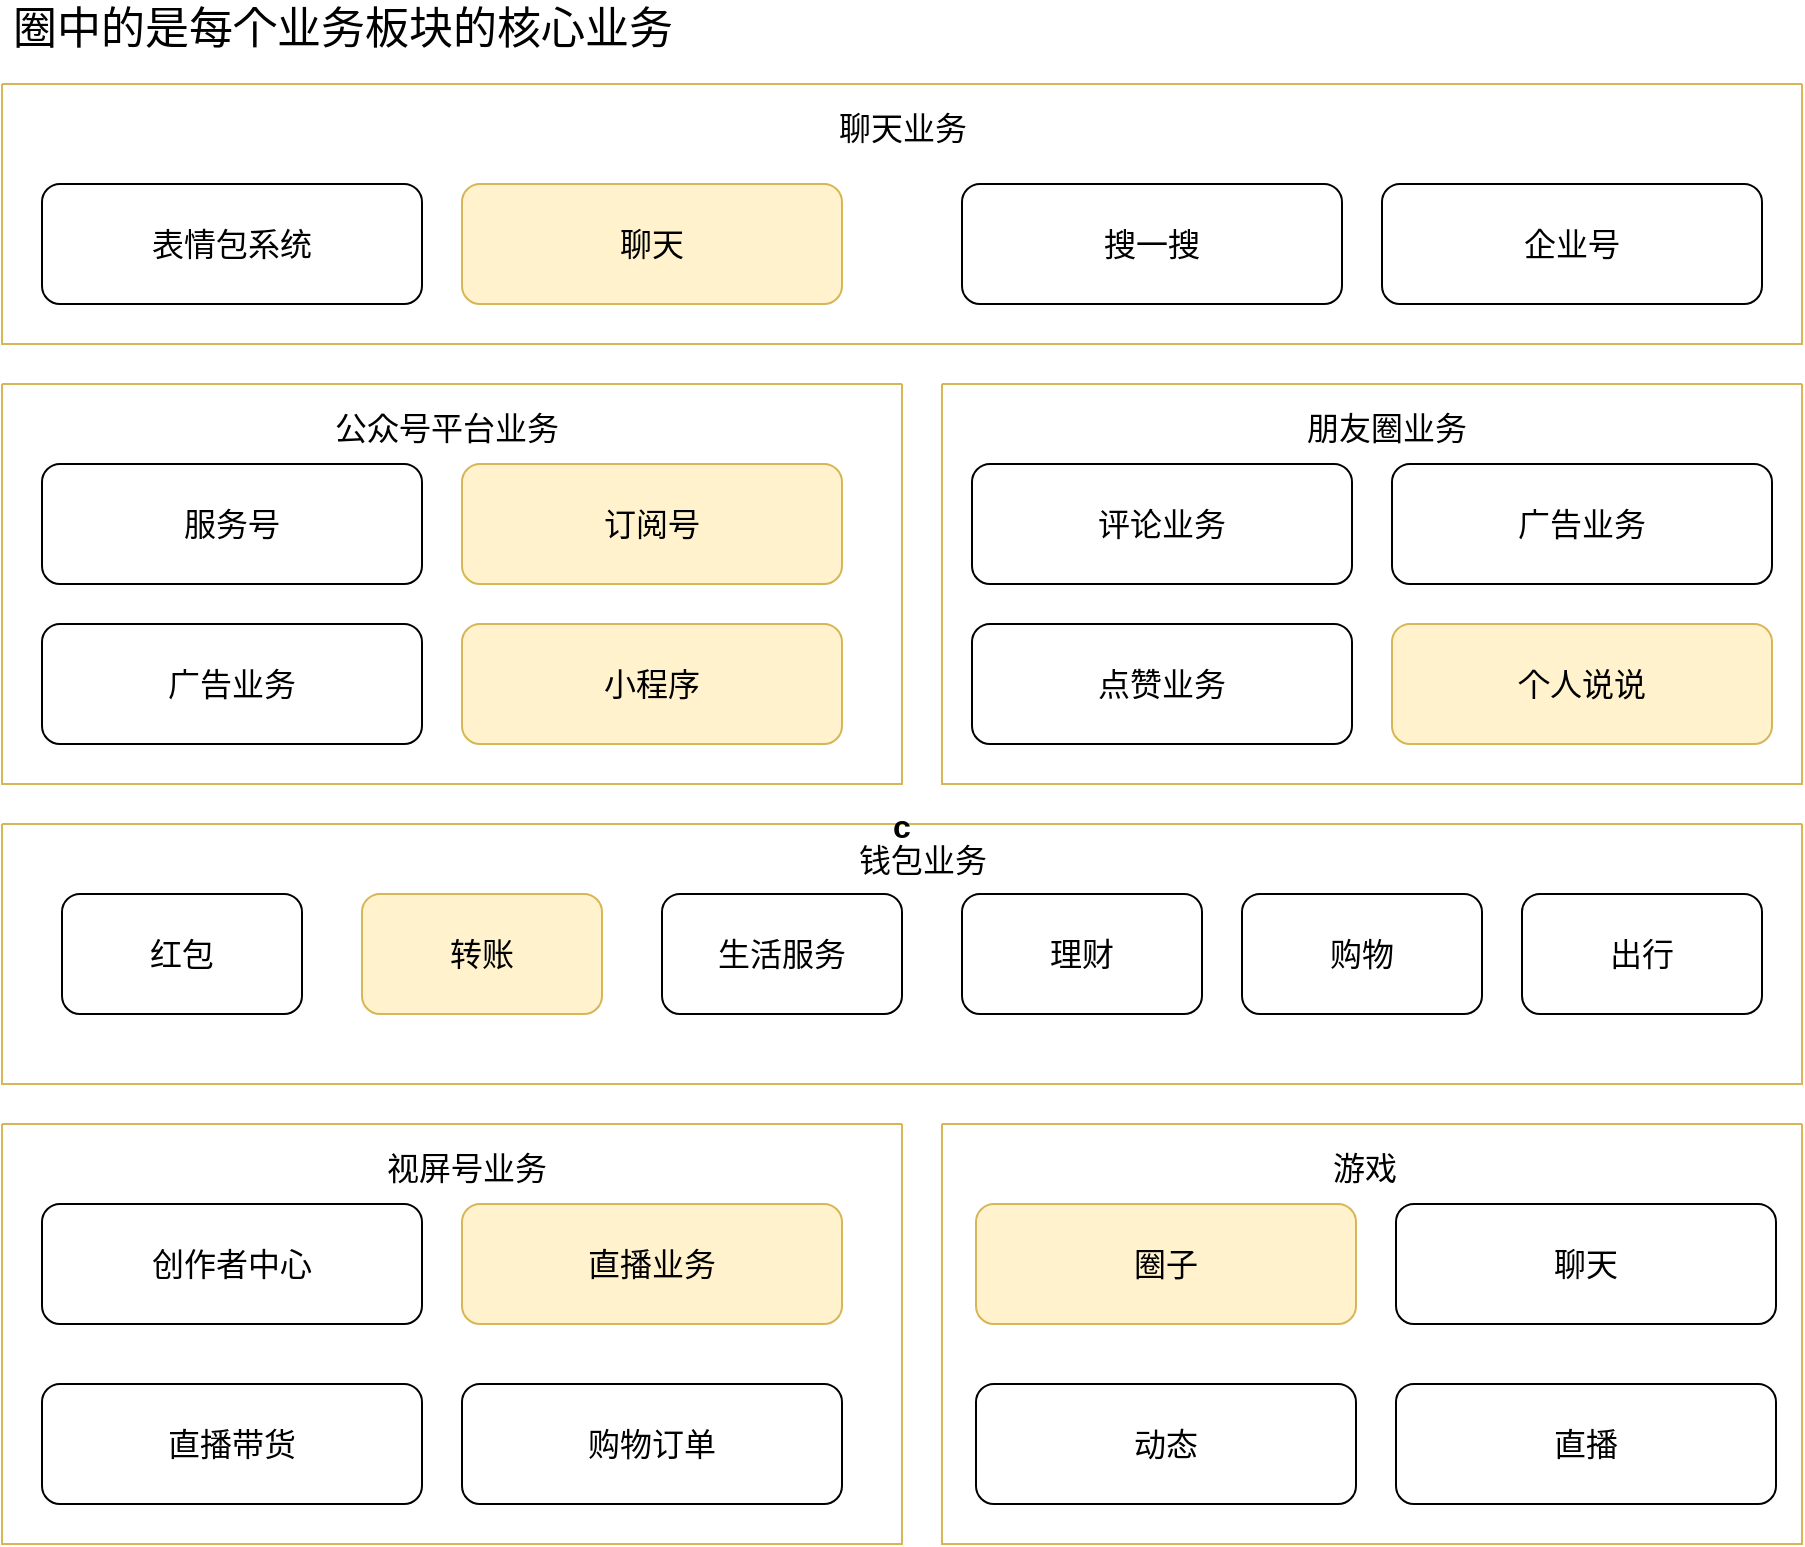 <mxfile version="17.2.4" type="device"><diagram id="6QcMo3skQVNzMYdmH4hC" name="第 1 页"><mxGraphModel dx="2102" dy="1693" grid="0" gridSize="10" guides="1" tooltips="1" connect="1" arrows="1" fold="1" page="0" pageScale="1" pageWidth="1920" pageHeight="1200" math="0" shadow="0"><root><mxCell id="0"/><mxCell id="1" parent="0"/><mxCell id="-6o2XjidNCWD_-Qc2Y-s-4" value="" style="swimlane;startSize=0;fontSize=16;fillColor=#fff2cc;strokeColor=#d6b656;" parent="1" vertex="1"><mxGeometry x="210" y="160" width="450" height="200" as="geometry"/></mxCell><mxCell id="-6o2XjidNCWD_-Qc2Y-s-5" value="公众号平台业务" style="text;html=1;align=center;verticalAlign=middle;resizable=0;points=[];autosize=1;strokeColor=none;fillColor=none;fontSize=16;" parent="-6o2XjidNCWD_-Qc2Y-s-4" vertex="1"><mxGeometry x="161" y="10" width="122" height="23" as="geometry"/></mxCell><mxCell id="-6o2XjidNCWD_-Qc2Y-s-52" value="服务号" style="whiteSpace=wrap;html=1;fontSize=16;rounded=1;" parent="-6o2XjidNCWD_-Qc2Y-s-4" vertex="1"><mxGeometry x="20" y="40" width="190" height="60" as="geometry"/></mxCell><mxCell id="-6o2XjidNCWD_-Qc2Y-s-53" value="订阅号" style="whiteSpace=wrap;html=1;fontSize=16;rounded=1;fillColor=#fff2cc;strokeColor=#d6b656;" parent="-6o2XjidNCWD_-Qc2Y-s-4" vertex="1"><mxGeometry x="230" y="40" width="190" height="60" as="geometry"/></mxCell><mxCell id="-6o2XjidNCWD_-Qc2Y-s-54" value="广告业务" style="whiteSpace=wrap;html=1;fontSize=16;rounded=1;" parent="-6o2XjidNCWD_-Qc2Y-s-4" vertex="1"><mxGeometry x="20" y="120" width="190" height="60" as="geometry"/></mxCell><mxCell id="-6o2XjidNCWD_-Qc2Y-s-55" value="小程序" style="whiteSpace=wrap;html=1;fontSize=16;rounded=1;fillColor=#fff2cc;strokeColor=#d6b656;" parent="-6o2XjidNCWD_-Qc2Y-s-4" vertex="1"><mxGeometry x="230" y="120" width="190" height="60" as="geometry"/></mxCell><mxCell id="-6o2XjidNCWD_-Qc2Y-s-6" value="" style="swimlane;startSize=0;fontSize=16;fillColor=#fff2cc;strokeColor=#d6b656;" parent="1" vertex="1"><mxGeometry x="210" y="10" width="900" height="130" as="geometry"><mxRectangle x="210" y="10" width="50" height="44" as="alternateBounds"/></mxGeometry></mxCell><mxCell id="-6o2XjidNCWD_-Qc2Y-s-64" value="表情包系统" style="whiteSpace=wrap;html=1;fontSize=16;rounded=1;" parent="-6o2XjidNCWD_-Qc2Y-s-6" vertex="1"><mxGeometry x="20" y="50" width="190" height="60" as="geometry"/></mxCell><mxCell id="-6o2XjidNCWD_-Qc2Y-s-65" value="聊天" style="whiteSpace=wrap;html=1;fontSize=16;rounded=1;fillColor=#fff2cc;strokeColor=#d6b656;" parent="-6o2XjidNCWD_-Qc2Y-s-6" vertex="1"><mxGeometry x="230" y="50" width="190" height="60" as="geometry"/></mxCell><mxCell id="-6o2XjidNCWD_-Qc2Y-s-66" value="搜一搜" style="whiteSpace=wrap;html=1;fontSize=16;rounded=1;" parent="-6o2XjidNCWD_-Qc2Y-s-6" vertex="1"><mxGeometry x="480" y="50" width="190" height="60" as="geometry"/></mxCell><mxCell id="-6o2XjidNCWD_-Qc2Y-s-67" value="企业号" style="whiteSpace=wrap;html=1;fontSize=16;rounded=1;sketch=0;" parent="-6o2XjidNCWD_-Qc2Y-s-6" vertex="1"><mxGeometry x="690" y="50" width="190" height="60" as="geometry"/></mxCell><mxCell id="-6o2XjidNCWD_-Qc2Y-s-7" value="聊天业务" style="text;html=1;align=center;verticalAlign=middle;resizable=0;points=[];autosize=1;strokeColor=none;fillColor=none;fontSize=16;" parent="-6o2XjidNCWD_-Qc2Y-s-6" vertex="1"><mxGeometry x="413" y="10" width="74" height="23" as="geometry"/></mxCell><mxCell id="-6o2XjidNCWD_-Qc2Y-s-8" value="c" style="swimlane;startSize=0;rounded=1;arcSize=0;shadow=0;fontSize=16;fillColor=#fff2cc;strokeColor=#d6b656;" parent="1" vertex="1"><mxGeometry x="210" y="380" width="900" height="130" as="geometry"><mxRectangle x="210" y="380" width="34" height="18" as="alternateBounds"/></mxGeometry></mxCell><mxCell id="-6o2XjidNCWD_-Qc2Y-s-9" value="钱包业务" style="text;html=1;align=center;verticalAlign=middle;resizable=0;points=[];autosize=1;strokeColor=none;fillColor=none;fontSize=16;rounded=1;" parent="-6o2XjidNCWD_-Qc2Y-s-8" vertex="1"><mxGeometry x="423" y="6" width="74" height="23" as="geometry"/></mxCell><mxCell id="-6o2XjidNCWD_-Qc2Y-s-25" value="红包" style="whiteSpace=wrap;html=1;fontSize=16;rounded=1;" parent="-6o2XjidNCWD_-Qc2Y-s-8" vertex="1"><mxGeometry x="30" y="35" width="120" height="60" as="geometry"/></mxCell><mxCell id="-6o2XjidNCWD_-Qc2Y-s-26" value="转账" style="whiteSpace=wrap;html=1;fontSize=16;rounded=1;fillColor=#fff2cc;strokeColor=#d6b656;" parent="-6o2XjidNCWD_-Qc2Y-s-8" vertex="1"><mxGeometry x="180" y="35" width="120" height="60" as="geometry"/></mxCell><mxCell id="-6o2XjidNCWD_-Qc2Y-s-29" value="生活服务" style="whiteSpace=wrap;html=1;fontSize=16;rounded=1;" parent="-6o2XjidNCWD_-Qc2Y-s-8" vertex="1"><mxGeometry x="330" y="35" width="120" height="60" as="geometry"/></mxCell><mxCell id="-6o2XjidNCWD_-Qc2Y-s-30" value="理财" style="whiteSpace=wrap;html=1;fontSize=16;rounded=1;" parent="-6o2XjidNCWD_-Qc2Y-s-8" vertex="1"><mxGeometry x="480" y="35" width="120" height="60" as="geometry"/></mxCell><mxCell id="-6o2XjidNCWD_-Qc2Y-s-31" value="购物" style="whiteSpace=wrap;html=1;fontSize=16;rounded=1;" parent="-6o2XjidNCWD_-Qc2Y-s-8" vertex="1"><mxGeometry x="620" y="35" width="120" height="60" as="geometry"/></mxCell><mxCell id="-6o2XjidNCWD_-Qc2Y-s-32" value="出行" style="whiteSpace=wrap;html=1;fontSize=16;rounded=1;" parent="-6o2XjidNCWD_-Qc2Y-s-8" vertex="1"><mxGeometry x="760" y="35" width="120" height="60" as="geometry"/></mxCell><mxCell id="-6o2XjidNCWD_-Qc2Y-s-10" value="" style="swimlane;startSize=0;fontSize=16;rounded=1;fillColor=#fff2cc;strokeColor=#d6b656;" parent="1" vertex="1"><mxGeometry x="210" y="530" width="450" height="210" as="geometry"/></mxCell><mxCell id="-6o2XjidNCWD_-Qc2Y-s-13" value="视屏号业务" style="text;html=1;align=center;verticalAlign=middle;resizable=0;points=[];autosize=1;strokeColor=none;fillColor=none;fontSize=16;rounded=1;" parent="-6o2XjidNCWD_-Qc2Y-s-10" vertex="1"><mxGeometry x="187" y="10" width="90" height="23" as="geometry"/></mxCell><mxCell id="-6o2XjidNCWD_-Qc2Y-s-33" value="创作者中心" style="whiteSpace=wrap;html=1;fontSize=16;rounded=1;" parent="-6o2XjidNCWD_-Qc2Y-s-10" vertex="1"><mxGeometry x="20" y="40" width="190" height="60" as="geometry"/></mxCell><mxCell id="-6o2XjidNCWD_-Qc2Y-s-49" value="直播业务" style="whiteSpace=wrap;html=1;fontSize=16;rounded=1;fillColor=#fff2cc;strokeColor=#d6b656;" parent="-6o2XjidNCWD_-Qc2Y-s-10" vertex="1"><mxGeometry x="230" y="40" width="190" height="60" as="geometry"/></mxCell><mxCell id="-6o2XjidNCWD_-Qc2Y-s-50" value="直播带货" style="whiteSpace=wrap;html=1;fontSize=16;rounded=1;" parent="-6o2XjidNCWD_-Qc2Y-s-10" vertex="1"><mxGeometry x="20" y="130" width="190" height="60" as="geometry"/></mxCell><mxCell id="-6o2XjidNCWD_-Qc2Y-s-51" value="购物订单" style="whiteSpace=wrap;html=1;fontSize=16;rounded=1;" parent="-6o2XjidNCWD_-Qc2Y-s-10" vertex="1"><mxGeometry x="230" y="130" width="190" height="60" as="geometry"/></mxCell><mxCell id="-6o2XjidNCWD_-Qc2Y-s-12" value="" style="swimlane;startSize=0;fontSize=16;rounded=1;fillColor=#fff2cc;strokeColor=#d6b656;" parent="1" vertex="1"><mxGeometry x="680" y="530" width="430" height="210" as="geometry"><mxRectangle x="680" y="530" width="50" height="44" as="alternateBounds"/></mxGeometry></mxCell><mxCell id="-6o2XjidNCWD_-Qc2Y-s-42" value="游戏" style="text;html=1;align=center;verticalAlign=middle;resizable=0;points=[];autosize=1;strokeColor=none;fillColor=none;fontSize=16;rounded=1;" parent="-6o2XjidNCWD_-Qc2Y-s-12" vertex="1"><mxGeometry x="190" y="10" width="42" height="23" as="geometry"/></mxCell><mxCell id="-6o2XjidNCWD_-Qc2Y-s-71" value="圈子" style="whiteSpace=wrap;html=1;fontSize=16;rounded=1;fillColor=#fff2cc;strokeColor=#d6b656;" parent="-6o2XjidNCWD_-Qc2Y-s-12" vertex="1"><mxGeometry x="17" y="40" width="190" height="60" as="geometry"/></mxCell><mxCell id="-6o2XjidNCWD_-Qc2Y-s-72" value="聊天" style="whiteSpace=wrap;html=1;fontSize=16;rounded=1;" parent="-6o2XjidNCWD_-Qc2Y-s-12" vertex="1"><mxGeometry x="227" y="40" width="190" height="60" as="geometry"/></mxCell><mxCell id="-6o2XjidNCWD_-Qc2Y-s-73" value="动态" style="whiteSpace=wrap;html=1;fontSize=16;rounded=1;" parent="-6o2XjidNCWD_-Qc2Y-s-12" vertex="1"><mxGeometry x="17" y="130" width="190" height="60" as="geometry"/></mxCell><mxCell id="-6o2XjidNCWD_-Qc2Y-s-74" value="直播" style="whiteSpace=wrap;html=1;fontSize=16;rounded=1;" parent="-6o2XjidNCWD_-Qc2Y-s-12" vertex="1"><mxGeometry x="227" y="130" width="190" height="60" as="geometry"/></mxCell><mxCell id="-6o2XjidNCWD_-Qc2Y-s-58" value="" style="swimlane;startSize=0;fontSize=16;fillColor=#fff2cc;strokeColor=#d6b656;" parent="1" vertex="1"><mxGeometry x="680" y="160" width="430" height="200" as="geometry"/></mxCell><mxCell id="-6o2XjidNCWD_-Qc2Y-s-59" value="朋友圈业务" style="text;html=1;align=center;verticalAlign=middle;resizable=0;points=[];autosize=1;strokeColor=none;fillColor=none;fontSize=16;" parent="-6o2XjidNCWD_-Qc2Y-s-58" vertex="1"><mxGeometry x="177" y="10" width="90" height="23" as="geometry"/></mxCell><mxCell id="-6o2XjidNCWD_-Qc2Y-s-60" value="评论业务" style="whiteSpace=wrap;html=1;fontSize=16;rounded=1;" parent="-6o2XjidNCWD_-Qc2Y-s-58" vertex="1"><mxGeometry x="15" y="40" width="190" height="60" as="geometry"/></mxCell><mxCell id="-6o2XjidNCWD_-Qc2Y-s-61" value="广告业务" style="whiteSpace=wrap;html=1;fontSize=16;rounded=1;" parent="-6o2XjidNCWD_-Qc2Y-s-58" vertex="1"><mxGeometry x="225" y="40" width="190" height="60" as="geometry"/></mxCell><mxCell id="-6o2XjidNCWD_-Qc2Y-s-62" value="点赞业务" style="whiteSpace=wrap;html=1;fontSize=16;rounded=1;" parent="-6o2XjidNCWD_-Qc2Y-s-58" vertex="1"><mxGeometry x="15" y="120" width="190" height="60" as="geometry"/></mxCell><mxCell id="-6o2XjidNCWD_-Qc2Y-s-63" value="个人说说" style="whiteSpace=wrap;html=1;fontSize=16;rounded=1;fillColor=#fff2cc;strokeColor=#d6b656;" parent="-6o2XjidNCWD_-Qc2Y-s-58" vertex="1"><mxGeometry x="225" y="120" width="190" height="60" as="geometry"/></mxCell><mxCell id="3v-GVu1G8TaZoURmC7YI-1" value="圈中的是每个业务板块的核心业务" style="text;html=1;align=center;verticalAlign=middle;resizable=0;points=[];autosize=1;strokeColor=none;fillColor=none;fontSize=22;" vertex="1" parent="1"><mxGeometry x="210" y="-32" width="340" height="30" as="geometry"/></mxCell></root></mxGraphModel></diagram></mxfile>